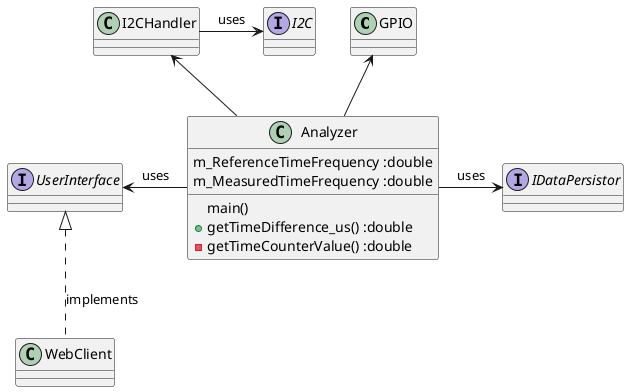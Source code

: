 @startuml
''classes
class GPIO 
class I2CHandler 
class Analyzer {
    m_ReferenceTimeFrequency :double
    m_MeasuredTimeFrequency :double
    main()
    + getTimeDifference_us() :double
    - getTimeCounterValue() :double
}
class WebClient

''interfaces
interface I2C
interface UserInterface
interface IDataPersistor

''relations
GPIO <-- Analyzer
I2CHandler <-- Analyzer
UserInterface <-right- Analyzer :uses
I2C <-left- I2CHandler :uses
WebClient .up.|> UserInterface :implements
IDataPersistor <-left- Analyzer :uses

@enduml
